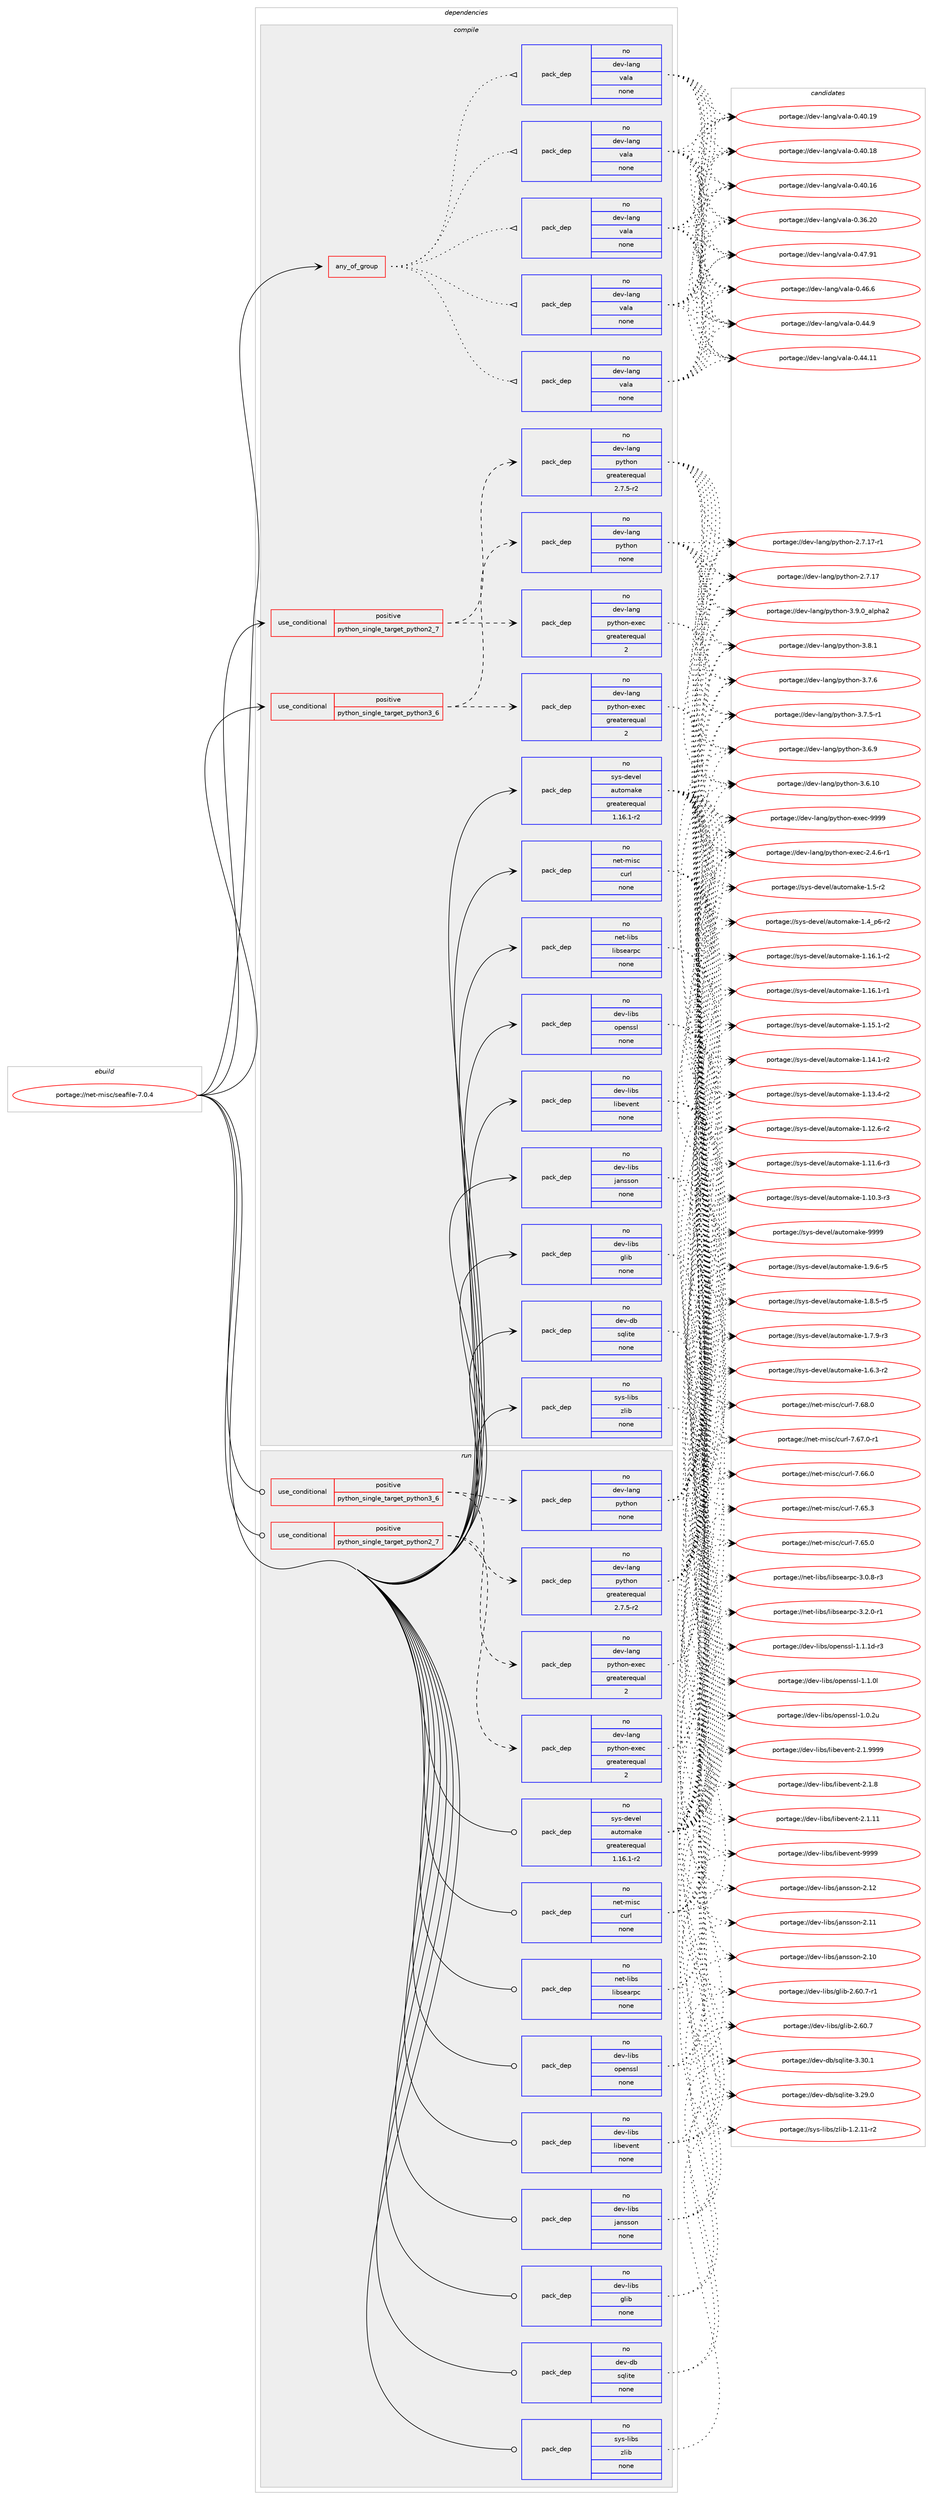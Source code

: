 digraph prolog {

# *************
# Graph options
# *************

newrank=true;
concentrate=true;
compound=true;
graph [rankdir=LR,fontname=Helvetica,fontsize=10,ranksep=1.5];#, ranksep=2.5, nodesep=0.2];
edge  [arrowhead=vee];
node  [fontname=Helvetica,fontsize=10];

# **********
# The ebuild
# **********

subgraph cluster_leftcol {
color=gray;
rank=same;
label=<<i>ebuild</i>>;
id [label="portage://net-misc/seafile-7.0.4", color=red, width=4, href="../net-misc/seafile-7.0.4.svg"];
}

# ****************
# The dependencies
# ****************

subgraph cluster_midcol {
color=gray;
label=<<i>dependencies</i>>;
subgraph cluster_compile {
fillcolor="#eeeeee";
style=filled;
label=<<i>compile</i>>;
subgraph any1895 {
dependency119265 [label=<<TABLE BORDER="0" CELLBORDER="1" CELLSPACING="0" CELLPADDING="4"><TR><TD CELLPADDING="10">any_of_group</TD></TR></TABLE>>, shape=none, color=red];subgraph pack92918 {
dependency119266 [label=<<TABLE BORDER="0" CELLBORDER="1" CELLSPACING="0" CELLPADDING="4" WIDTH="220"><TR><TD ROWSPAN="6" CELLPADDING="30">pack_dep</TD></TR><TR><TD WIDTH="110">no</TD></TR><TR><TD>dev-lang</TD></TR><TR><TD>vala</TD></TR><TR><TD>none</TD></TR><TR><TD></TD></TR></TABLE>>, shape=none, color=blue];
}
dependency119265:e -> dependency119266:w [weight=20,style="dotted",arrowhead="oinv"];
subgraph pack92919 {
dependency119267 [label=<<TABLE BORDER="0" CELLBORDER="1" CELLSPACING="0" CELLPADDING="4" WIDTH="220"><TR><TD ROWSPAN="6" CELLPADDING="30">pack_dep</TD></TR><TR><TD WIDTH="110">no</TD></TR><TR><TD>dev-lang</TD></TR><TR><TD>vala</TD></TR><TR><TD>none</TD></TR><TR><TD></TD></TR></TABLE>>, shape=none, color=blue];
}
dependency119265:e -> dependency119267:w [weight=20,style="dotted",arrowhead="oinv"];
subgraph pack92920 {
dependency119268 [label=<<TABLE BORDER="0" CELLBORDER="1" CELLSPACING="0" CELLPADDING="4" WIDTH="220"><TR><TD ROWSPAN="6" CELLPADDING="30">pack_dep</TD></TR><TR><TD WIDTH="110">no</TD></TR><TR><TD>dev-lang</TD></TR><TR><TD>vala</TD></TR><TR><TD>none</TD></TR><TR><TD></TD></TR></TABLE>>, shape=none, color=blue];
}
dependency119265:e -> dependency119268:w [weight=20,style="dotted",arrowhead="oinv"];
subgraph pack92921 {
dependency119269 [label=<<TABLE BORDER="0" CELLBORDER="1" CELLSPACING="0" CELLPADDING="4" WIDTH="220"><TR><TD ROWSPAN="6" CELLPADDING="30">pack_dep</TD></TR><TR><TD WIDTH="110">no</TD></TR><TR><TD>dev-lang</TD></TR><TR><TD>vala</TD></TR><TR><TD>none</TD></TR><TR><TD></TD></TR></TABLE>>, shape=none, color=blue];
}
dependency119265:e -> dependency119269:w [weight=20,style="dotted",arrowhead="oinv"];
subgraph pack92922 {
dependency119270 [label=<<TABLE BORDER="0" CELLBORDER="1" CELLSPACING="0" CELLPADDING="4" WIDTH="220"><TR><TD ROWSPAN="6" CELLPADDING="30">pack_dep</TD></TR><TR><TD WIDTH="110">no</TD></TR><TR><TD>dev-lang</TD></TR><TR><TD>vala</TD></TR><TR><TD>none</TD></TR><TR><TD></TD></TR></TABLE>>, shape=none, color=blue];
}
dependency119265:e -> dependency119270:w [weight=20,style="dotted",arrowhead="oinv"];
}
id:e -> dependency119265:w [weight=20,style="solid",arrowhead="vee"];
subgraph cond24349 {
dependency119271 [label=<<TABLE BORDER="0" CELLBORDER="1" CELLSPACING="0" CELLPADDING="4"><TR><TD ROWSPAN="3" CELLPADDING="10">use_conditional</TD></TR><TR><TD>positive</TD></TR><TR><TD>python_single_target_python2_7</TD></TR></TABLE>>, shape=none, color=red];
subgraph pack92923 {
dependency119272 [label=<<TABLE BORDER="0" CELLBORDER="1" CELLSPACING="0" CELLPADDING="4" WIDTH="220"><TR><TD ROWSPAN="6" CELLPADDING="30">pack_dep</TD></TR><TR><TD WIDTH="110">no</TD></TR><TR><TD>dev-lang</TD></TR><TR><TD>python</TD></TR><TR><TD>greaterequal</TD></TR><TR><TD>2.7.5-r2</TD></TR></TABLE>>, shape=none, color=blue];
}
dependency119271:e -> dependency119272:w [weight=20,style="dashed",arrowhead="vee"];
subgraph pack92924 {
dependency119273 [label=<<TABLE BORDER="0" CELLBORDER="1" CELLSPACING="0" CELLPADDING="4" WIDTH="220"><TR><TD ROWSPAN="6" CELLPADDING="30">pack_dep</TD></TR><TR><TD WIDTH="110">no</TD></TR><TR><TD>dev-lang</TD></TR><TR><TD>python-exec</TD></TR><TR><TD>greaterequal</TD></TR><TR><TD>2</TD></TR></TABLE>>, shape=none, color=blue];
}
dependency119271:e -> dependency119273:w [weight=20,style="dashed",arrowhead="vee"];
}
id:e -> dependency119271:w [weight=20,style="solid",arrowhead="vee"];
subgraph cond24350 {
dependency119274 [label=<<TABLE BORDER="0" CELLBORDER="1" CELLSPACING="0" CELLPADDING="4"><TR><TD ROWSPAN="3" CELLPADDING="10">use_conditional</TD></TR><TR><TD>positive</TD></TR><TR><TD>python_single_target_python3_6</TD></TR></TABLE>>, shape=none, color=red];
subgraph pack92925 {
dependency119275 [label=<<TABLE BORDER="0" CELLBORDER="1" CELLSPACING="0" CELLPADDING="4" WIDTH="220"><TR><TD ROWSPAN="6" CELLPADDING="30">pack_dep</TD></TR><TR><TD WIDTH="110">no</TD></TR><TR><TD>dev-lang</TD></TR><TR><TD>python</TD></TR><TR><TD>none</TD></TR><TR><TD></TD></TR></TABLE>>, shape=none, color=blue];
}
dependency119274:e -> dependency119275:w [weight=20,style="dashed",arrowhead="vee"];
subgraph pack92926 {
dependency119276 [label=<<TABLE BORDER="0" CELLBORDER="1" CELLSPACING="0" CELLPADDING="4" WIDTH="220"><TR><TD ROWSPAN="6" CELLPADDING="30">pack_dep</TD></TR><TR><TD WIDTH="110">no</TD></TR><TR><TD>dev-lang</TD></TR><TR><TD>python-exec</TD></TR><TR><TD>greaterequal</TD></TR><TR><TD>2</TD></TR></TABLE>>, shape=none, color=blue];
}
dependency119274:e -> dependency119276:w [weight=20,style="dashed",arrowhead="vee"];
}
id:e -> dependency119274:w [weight=20,style="solid",arrowhead="vee"];
subgraph pack92927 {
dependency119277 [label=<<TABLE BORDER="0" CELLBORDER="1" CELLSPACING="0" CELLPADDING="4" WIDTH="220"><TR><TD ROWSPAN="6" CELLPADDING="30">pack_dep</TD></TR><TR><TD WIDTH="110">no</TD></TR><TR><TD>dev-db</TD></TR><TR><TD>sqlite</TD></TR><TR><TD>none</TD></TR><TR><TD></TD></TR></TABLE>>, shape=none, color=blue];
}
id:e -> dependency119277:w [weight=20,style="solid",arrowhead="vee"];
subgraph pack92928 {
dependency119278 [label=<<TABLE BORDER="0" CELLBORDER="1" CELLSPACING="0" CELLPADDING="4" WIDTH="220"><TR><TD ROWSPAN="6" CELLPADDING="30">pack_dep</TD></TR><TR><TD WIDTH="110">no</TD></TR><TR><TD>dev-libs</TD></TR><TR><TD>glib</TD></TR><TR><TD>none</TD></TR><TR><TD></TD></TR></TABLE>>, shape=none, color=blue];
}
id:e -> dependency119278:w [weight=20,style="solid",arrowhead="vee"];
subgraph pack92929 {
dependency119279 [label=<<TABLE BORDER="0" CELLBORDER="1" CELLSPACING="0" CELLPADDING="4" WIDTH="220"><TR><TD ROWSPAN="6" CELLPADDING="30">pack_dep</TD></TR><TR><TD WIDTH="110">no</TD></TR><TR><TD>dev-libs</TD></TR><TR><TD>jansson</TD></TR><TR><TD>none</TD></TR><TR><TD></TD></TR></TABLE>>, shape=none, color=blue];
}
id:e -> dependency119279:w [weight=20,style="solid",arrowhead="vee"];
subgraph pack92930 {
dependency119280 [label=<<TABLE BORDER="0" CELLBORDER="1" CELLSPACING="0" CELLPADDING="4" WIDTH="220"><TR><TD ROWSPAN="6" CELLPADDING="30">pack_dep</TD></TR><TR><TD WIDTH="110">no</TD></TR><TR><TD>dev-libs</TD></TR><TR><TD>libevent</TD></TR><TR><TD>none</TD></TR><TR><TD></TD></TR></TABLE>>, shape=none, color=blue];
}
id:e -> dependency119280:w [weight=20,style="solid",arrowhead="vee"];
subgraph pack92931 {
dependency119281 [label=<<TABLE BORDER="0" CELLBORDER="1" CELLSPACING="0" CELLPADDING="4" WIDTH="220"><TR><TD ROWSPAN="6" CELLPADDING="30">pack_dep</TD></TR><TR><TD WIDTH="110">no</TD></TR><TR><TD>dev-libs</TD></TR><TR><TD>openssl</TD></TR><TR><TD>none</TD></TR><TR><TD></TD></TR></TABLE>>, shape=none, color=blue];
}
id:e -> dependency119281:w [weight=20,style="solid",arrowhead="vee"];
subgraph pack92932 {
dependency119282 [label=<<TABLE BORDER="0" CELLBORDER="1" CELLSPACING="0" CELLPADDING="4" WIDTH="220"><TR><TD ROWSPAN="6" CELLPADDING="30">pack_dep</TD></TR><TR><TD WIDTH="110">no</TD></TR><TR><TD>net-libs</TD></TR><TR><TD>libsearpc</TD></TR><TR><TD>none</TD></TR><TR><TD></TD></TR></TABLE>>, shape=none, color=blue];
}
id:e -> dependency119282:w [weight=20,style="solid",arrowhead="vee"];
subgraph pack92933 {
dependency119283 [label=<<TABLE BORDER="0" CELLBORDER="1" CELLSPACING="0" CELLPADDING="4" WIDTH="220"><TR><TD ROWSPAN="6" CELLPADDING="30">pack_dep</TD></TR><TR><TD WIDTH="110">no</TD></TR><TR><TD>net-misc</TD></TR><TR><TD>curl</TD></TR><TR><TD>none</TD></TR><TR><TD></TD></TR></TABLE>>, shape=none, color=blue];
}
id:e -> dependency119283:w [weight=20,style="solid",arrowhead="vee"];
subgraph pack92934 {
dependency119284 [label=<<TABLE BORDER="0" CELLBORDER="1" CELLSPACING="0" CELLPADDING="4" WIDTH="220"><TR><TD ROWSPAN="6" CELLPADDING="30">pack_dep</TD></TR><TR><TD WIDTH="110">no</TD></TR><TR><TD>sys-devel</TD></TR><TR><TD>automake</TD></TR><TR><TD>greaterequal</TD></TR><TR><TD>1.16.1-r2</TD></TR></TABLE>>, shape=none, color=blue];
}
id:e -> dependency119284:w [weight=20,style="solid",arrowhead="vee"];
subgraph pack92935 {
dependency119285 [label=<<TABLE BORDER="0" CELLBORDER="1" CELLSPACING="0" CELLPADDING="4" WIDTH="220"><TR><TD ROWSPAN="6" CELLPADDING="30">pack_dep</TD></TR><TR><TD WIDTH="110">no</TD></TR><TR><TD>sys-libs</TD></TR><TR><TD>zlib</TD></TR><TR><TD>none</TD></TR><TR><TD></TD></TR></TABLE>>, shape=none, color=blue];
}
id:e -> dependency119285:w [weight=20,style="solid",arrowhead="vee"];
}
subgraph cluster_compileandrun {
fillcolor="#eeeeee";
style=filled;
label=<<i>compile and run</i>>;
}
subgraph cluster_run {
fillcolor="#eeeeee";
style=filled;
label=<<i>run</i>>;
subgraph cond24351 {
dependency119286 [label=<<TABLE BORDER="0" CELLBORDER="1" CELLSPACING="0" CELLPADDING="4"><TR><TD ROWSPAN="3" CELLPADDING="10">use_conditional</TD></TR><TR><TD>positive</TD></TR><TR><TD>python_single_target_python2_7</TD></TR></TABLE>>, shape=none, color=red];
subgraph pack92936 {
dependency119287 [label=<<TABLE BORDER="0" CELLBORDER="1" CELLSPACING="0" CELLPADDING="4" WIDTH="220"><TR><TD ROWSPAN="6" CELLPADDING="30">pack_dep</TD></TR><TR><TD WIDTH="110">no</TD></TR><TR><TD>dev-lang</TD></TR><TR><TD>python</TD></TR><TR><TD>greaterequal</TD></TR><TR><TD>2.7.5-r2</TD></TR></TABLE>>, shape=none, color=blue];
}
dependency119286:e -> dependency119287:w [weight=20,style="dashed",arrowhead="vee"];
subgraph pack92937 {
dependency119288 [label=<<TABLE BORDER="0" CELLBORDER="1" CELLSPACING="0" CELLPADDING="4" WIDTH="220"><TR><TD ROWSPAN="6" CELLPADDING="30">pack_dep</TD></TR><TR><TD WIDTH="110">no</TD></TR><TR><TD>dev-lang</TD></TR><TR><TD>python-exec</TD></TR><TR><TD>greaterequal</TD></TR><TR><TD>2</TD></TR></TABLE>>, shape=none, color=blue];
}
dependency119286:e -> dependency119288:w [weight=20,style="dashed",arrowhead="vee"];
}
id:e -> dependency119286:w [weight=20,style="solid",arrowhead="odot"];
subgraph cond24352 {
dependency119289 [label=<<TABLE BORDER="0" CELLBORDER="1" CELLSPACING="0" CELLPADDING="4"><TR><TD ROWSPAN="3" CELLPADDING="10">use_conditional</TD></TR><TR><TD>positive</TD></TR><TR><TD>python_single_target_python3_6</TD></TR></TABLE>>, shape=none, color=red];
subgraph pack92938 {
dependency119290 [label=<<TABLE BORDER="0" CELLBORDER="1" CELLSPACING="0" CELLPADDING="4" WIDTH="220"><TR><TD ROWSPAN="6" CELLPADDING="30">pack_dep</TD></TR><TR><TD WIDTH="110">no</TD></TR><TR><TD>dev-lang</TD></TR><TR><TD>python</TD></TR><TR><TD>none</TD></TR><TR><TD></TD></TR></TABLE>>, shape=none, color=blue];
}
dependency119289:e -> dependency119290:w [weight=20,style="dashed",arrowhead="vee"];
subgraph pack92939 {
dependency119291 [label=<<TABLE BORDER="0" CELLBORDER="1" CELLSPACING="0" CELLPADDING="4" WIDTH="220"><TR><TD ROWSPAN="6" CELLPADDING="30">pack_dep</TD></TR><TR><TD WIDTH="110">no</TD></TR><TR><TD>dev-lang</TD></TR><TR><TD>python-exec</TD></TR><TR><TD>greaterequal</TD></TR><TR><TD>2</TD></TR></TABLE>>, shape=none, color=blue];
}
dependency119289:e -> dependency119291:w [weight=20,style="dashed",arrowhead="vee"];
}
id:e -> dependency119289:w [weight=20,style="solid",arrowhead="odot"];
subgraph pack92940 {
dependency119292 [label=<<TABLE BORDER="0" CELLBORDER="1" CELLSPACING="0" CELLPADDING="4" WIDTH="220"><TR><TD ROWSPAN="6" CELLPADDING="30">pack_dep</TD></TR><TR><TD WIDTH="110">no</TD></TR><TR><TD>dev-db</TD></TR><TR><TD>sqlite</TD></TR><TR><TD>none</TD></TR><TR><TD></TD></TR></TABLE>>, shape=none, color=blue];
}
id:e -> dependency119292:w [weight=20,style="solid",arrowhead="odot"];
subgraph pack92941 {
dependency119293 [label=<<TABLE BORDER="0" CELLBORDER="1" CELLSPACING="0" CELLPADDING="4" WIDTH="220"><TR><TD ROWSPAN="6" CELLPADDING="30">pack_dep</TD></TR><TR><TD WIDTH="110">no</TD></TR><TR><TD>dev-libs</TD></TR><TR><TD>glib</TD></TR><TR><TD>none</TD></TR><TR><TD></TD></TR></TABLE>>, shape=none, color=blue];
}
id:e -> dependency119293:w [weight=20,style="solid",arrowhead="odot"];
subgraph pack92942 {
dependency119294 [label=<<TABLE BORDER="0" CELLBORDER="1" CELLSPACING="0" CELLPADDING="4" WIDTH="220"><TR><TD ROWSPAN="6" CELLPADDING="30">pack_dep</TD></TR><TR><TD WIDTH="110">no</TD></TR><TR><TD>dev-libs</TD></TR><TR><TD>jansson</TD></TR><TR><TD>none</TD></TR><TR><TD></TD></TR></TABLE>>, shape=none, color=blue];
}
id:e -> dependency119294:w [weight=20,style="solid",arrowhead="odot"];
subgraph pack92943 {
dependency119295 [label=<<TABLE BORDER="0" CELLBORDER="1" CELLSPACING="0" CELLPADDING="4" WIDTH="220"><TR><TD ROWSPAN="6" CELLPADDING="30">pack_dep</TD></TR><TR><TD WIDTH="110">no</TD></TR><TR><TD>dev-libs</TD></TR><TR><TD>libevent</TD></TR><TR><TD>none</TD></TR><TR><TD></TD></TR></TABLE>>, shape=none, color=blue];
}
id:e -> dependency119295:w [weight=20,style="solid",arrowhead="odot"];
subgraph pack92944 {
dependency119296 [label=<<TABLE BORDER="0" CELLBORDER="1" CELLSPACING="0" CELLPADDING="4" WIDTH="220"><TR><TD ROWSPAN="6" CELLPADDING="30">pack_dep</TD></TR><TR><TD WIDTH="110">no</TD></TR><TR><TD>dev-libs</TD></TR><TR><TD>openssl</TD></TR><TR><TD>none</TD></TR><TR><TD></TD></TR></TABLE>>, shape=none, color=blue];
}
id:e -> dependency119296:w [weight=20,style="solid",arrowhead="odot"];
subgraph pack92945 {
dependency119297 [label=<<TABLE BORDER="0" CELLBORDER="1" CELLSPACING="0" CELLPADDING="4" WIDTH="220"><TR><TD ROWSPAN="6" CELLPADDING="30">pack_dep</TD></TR><TR><TD WIDTH="110">no</TD></TR><TR><TD>net-libs</TD></TR><TR><TD>libsearpc</TD></TR><TR><TD>none</TD></TR><TR><TD></TD></TR></TABLE>>, shape=none, color=blue];
}
id:e -> dependency119297:w [weight=20,style="solid",arrowhead="odot"];
subgraph pack92946 {
dependency119298 [label=<<TABLE BORDER="0" CELLBORDER="1" CELLSPACING="0" CELLPADDING="4" WIDTH="220"><TR><TD ROWSPAN="6" CELLPADDING="30">pack_dep</TD></TR><TR><TD WIDTH="110">no</TD></TR><TR><TD>net-misc</TD></TR><TR><TD>curl</TD></TR><TR><TD>none</TD></TR><TR><TD></TD></TR></TABLE>>, shape=none, color=blue];
}
id:e -> dependency119298:w [weight=20,style="solid",arrowhead="odot"];
subgraph pack92947 {
dependency119299 [label=<<TABLE BORDER="0" CELLBORDER="1" CELLSPACING="0" CELLPADDING="4" WIDTH="220"><TR><TD ROWSPAN="6" CELLPADDING="30">pack_dep</TD></TR><TR><TD WIDTH="110">no</TD></TR><TR><TD>sys-devel</TD></TR><TR><TD>automake</TD></TR><TR><TD>greaterequal</TD></TR><TR><TD>1.16.1-r2</TD></TR></TABLE>>, shape=none, color=blue];
}
id:e -> dependency119299:w [weight=20,style="solid",arrowhead="odot"];
subgraph pack92948 {
dependency119300 [label=<<TABLE BORDER="0" CELLBORDER="1" CELLSPACING="0" CELLPADDING="4" WIDTH="220"><TR><TD ROWSPAN="6" CELLPADDING="30">pack_dep</TD></TR><TR><TD WIDTH="110">no</TD></TR><TR><TD>sys-libs</TD></TR><TR><TD>zlib</TD></TR><TR><TD>none</TD></TR><TR><TD></TD></TR></TABLE>>, shape=none, color=blue];
}
id:e -> dependency119300:w [weight=20,style="solid",arrowhead="odot"];
}
}

# **************
# The candidates
# **************

subgraph cluster_choices {
rank=same;
color=gray;
label=<<i>candidates</i>>;

subgraph choice92918 {
color=black;
nodesep=1;
choice10010111845108971101034711897108974548465255465749 [label="portage://dev-lang/vala-0.47.91", color=red, width=4,href="../dev-lang/vala-0.47.91.svg"];
choice100101118451089711010347118971089745484652544654 [label="portage://dev-lang/vala-0.46.6", color=red, width=4,href="../dev-lang/vala-0.46.6.svg"];
choice100101118451089711010347118971089745484652524657 [label="portage://dev-lang/vala-0.44.9", color=red, width=4,href="../dev-lang/vala-0.44.9.svg"];
choice10010111845108971101034711897108974548465252464949 [label="portage://dev-lang/vala-0.44.11", color=red, width=4,href="../dev-lang/vala-0.44.11.svg"];
choice10010111845108971101034711897108974548465248464957 [label="portage://dev-lang/vala-0.40.19", color=red, width=4,href="../dev-lang/vala-0.40.19.svg"];
choice10010111845108971101034711897108974548465248464956 [label="portage://dev-lang/vala-0.40.18", color=red, width=4,href="../dev-lang/vala-0.40.18.svg"];
choice10010111845108971101034711897108974548465248464954 [label="portage://dev-lang/vala-0.40.16", color=red, width=4,href="../dev-lang/vala-0.40.16.svg"];
choice10010111845108971101034711897108974548465154465048 [label="portage://dev-lang/vala-0.36.20", color=red, width=4,href="../dev-lang/vala-0.36.20.svg"];
dependency119266:e -> choice10010111845108971101034711897108974548465255465749:w [style=dotted,weight="100"];
dependency119266:e -> choice100101118451089711010347118971089745484652544654:w [style=dotted,weight="100"];
dependency119266:e -> choice100101118451089711010347118971089745484652524657:w [style=dotted,weight="100"];
dependency119266:e -> choice10010111845108971101034711897108974548465252464949:w [style=dotted,weight="100"];
dependency119266:e -> choice10010111845108971101034711897108974548465248464957:w [style=dotted,weight="100"];
dependency119266:e -> choice10010111845108971101034711897108974548465248464956:w [style=dotted,weight="100"];
dependency119266:e -> choice10010111845108971101034711897108974548465248464954:w [style=dotted,weight="100"];
dependency119266:e -> choice10010111845108971101034711897108974548465154465048:w [style=dotted,weight="100"];
}
subgraph choice92919 {
color=black;
nodesep=1;
choice10010111845108971101034711897108974548465255465749 [label="portage://dev-lang/vala-0.47.91", color=red, width=4,href="../dev-lang/vala-0.47.91.svg"];
choice100101118451089711010347118971089745484652544654 [label="portage://dev-lang/vala-0.46.6", color=red, width=4,href="../dev-lang/vala-0.46.6.svg"];
choice100101118451089711010347118971089745484652524657 [label="portage://dev-lang/vala-0.44.9", color=red, width=4,href="../dev-lang/vala-0.44.9.svg"];
choice10010111845108971101034711897108974548465252464949 [label="portage://dev-lang/vala-0.44.11", color=red, width=4,href="../dev-lang/vala-0.44.11.svg"];
choice10010111845108971101034711897108974548465248464957 [label="portage://dev-lang/vala-0.40.19", color=red, width=4,href="../dev-lang/vala-0.40.19.svg"];
choice10010111845108971101034711897108974548465248464956 [label="portage://dev-lang/vala-0.40.18", color=red, width=4,href="../dev-lang/vala-0.40.18.svg"];
choice10010111845108971101034711897108974548465248464954 [label="portage://dev-lang/vala-0.40.16", color=red, width=4,href="../dev-lang/vala-0.40.16.svg"];
choice10010111845108971101034711897108974548465154465048 [label="portage://dev-lang/vala-0.36.20", color=red, width=4,href="../dev-lang/vala-0.36.20.svg"];
dependency119267:e -> choice10010111845108971101034711897108974548465255465749:w [style=dotted,weight="100"];
dependency119267:e -> choice100101118451089711010347118971089745484652544654:w [style=dotted,weight="100"];
dependency119267:e -> choice100101118451089711010347118971089745484652524657:w [style=dotted,weight="100"];
dependency119267:e -> choice10010111845108971101034711897108974548465252464949:w [style=dotted,weight="100"];
dependency119267:e -> choice10010111845108971101034711897108974548465248464957:w [style=dotted,weight="100"];
dependency119267:e -> choice10010111845108971101034711897108974548465248464956:w [style=dotted,weight="100"];
dependency119267:e -> choice10010111845108971101034711897108974548465248464954:w [style=dotted,weight="100"];
dependency119267:e -> choice10010111845108971101034711897108974548465154465048:w [style=dotted,weight="100"];
}
subgraph choice92920 {
color=black;
nodesep=1;
choice10010111845108971101034711897108974548465255465749 [label="portage://dev-lang/vala-0.47.91", color=red, width=4,href="../dev-lang/vala-0.47.91.svg"];
choice100101118451089711010347118971089745484652544654 [label="portage://dev-lang/vala-0.46.6", color=red, width=4,href="../dev-lang/vala-0.46.6.svg"];
choice100101118451089711010347118971089745484652524657 [label="portage://dev-lang/vala-0.44.9", color=red, width=4,href="../dev-lang/vala-0.44.9.svg"];
choice10010111845108971101034711897108974548465252464949 [label="portage://dev-lang/vala-0.44.11", color=red, width=4,href="../dev-lang/vala-0.44.11.svg"];
choice10010111845108971101034711897108974548465248464957 [label="portage://dev-lang/vala-0.40.19", color=red, width=4,href="../dev-lang/vala-0.40.19.svg"];
choice10010111845108971101034711897108974548465248464956 [label="portage://dev-lang/vala-0.40.18", color=red, width=4,href="../dev-lang/vala-0.40.18.svg"];
choice10010111845108971101034711897108974548465248464954 [label="portage://dev-lang/vala-0.40.16", color=red, width=4,href="../dev-lang/vala-0.40.16.svg"];
choice10010111845108971101034711897108974548465154465048 [label="portage://dev-lang/vala-0.36.20", color=red, width=4,href="../dev-lang/vala-0.36.20.svg"];
dependency119268:e -> choice10010111845108971101034711897108974548465255465749:w [style=dotted,weight="100"];
dependency119268:e -> choice100101118451089711010347118971089745484652544654:w [style=dotted,weight="100"];
dependency119268:e -> choice100101118451089711010347118971089745484652524657:w [style=dotted,weight="100"];
dependency119268:e -> choice10010111845108971101034711897108974548465252464949:w [style=dotted,weight="100"];
dependency119268:e -> choice10010111845108971101034711897108974548465248464957:w [style=dotted,weight="100"];
dependency119268:e -> choice10010111845108971101034711897108974548465248464956:w [style=dotted,weight="100"];
dependency119268:e -> choice10010111845108971101034711897108974548465248464954:w [style=dotted,weight="100"];
dependency119268:e -> choice10010111845108971101034711897108974548465154465048:w [style=dotted,weight="100"];
}
subgraph choice92921 {
color=black;
nodesep=1;
choice10010111845108971101034711897108974548465255465749 [label="portage://dev-lang/vala-0.47.91", color=red, width=4,href="../dev-lang/vala-0.47.91.svg"];
choice100101118451089711010347118971089745484652544654 [label="portage://dev-lang/vala-0.46.6", color=red, width=4,href="../dev-lang/vala-0.46.6.svg"];
choice100101118451089711010347118971089745484652524657 [label="portage://dev-lang/vala-0.44.9", color=red, width=4,href="../dev-lang/vala-0.44.9.svg"];
choice10010111845108971101034711897108974548465252464949 [label="portage://dev-lang/vala-0.44.11", color=red, width=4,href="../dev-lang/vala-0.44.11.svg"];
choice10010111845108971101034711897108974548465248464957 [label="portage://dev-lang/vala-0.40.19", color=red, width=4,href="../dev-lang/vala-0.40.19.svg"];
choice10010111845108971101034711897108974548465248464956 [label="portage://dev-lang/vala-0.40.18", color=red, width=4,href="../dev-lang/vala-0.40.18.svg"];
choice10010111845108971101034711897108974548465248464954 [label="portage://dev-lang/vala-0.40.16", color=red, width=4,href="../dev-lang/vala-0.40.16.svg"];
choice10010111845108971101034711897108974548465154465048 [label="portage://dev-lang/vala-0.36.20", color=red, width=4,href="../dev-lang/vala-0.36.20.svg"];
dependency119269:e -> choice10010111845108971101034711897108974548465255465749:w [style=dotted,weight="100"];
dependency119269:e -> choice100101118451089711010347118971089745484652544654:w [style=dotted,weight="100"];
dependency119269:e -> choice100101118451089711010347118971089745484652524657:w [style=dotted,weight="100"];
dependency119269:e -> choice10010111845108971101034711897108974548465252464949:w [style=dotted,weight="100"];
dependency119269:e -> choice10010111845108971101034711897108974548465248464957:w [style=dotted,weight="100"];
dependency119269:e -> choice10010111845108971101034711897108974548465248464956:w [style=dotted,weight="100"];
dependency119269:e -> choice10010111845108971101034711897108974548465248464954:w [style=dotted,weight="100"];
dependency119269:e -> choice10010111845108971101034711897108974548465154465048:w [style=dotted,weight="100"];
}
subgraph choice92922 {
color=black;
nodesep=1;
choice10010111845108971101034711897108974548465255465749 [label="portage://dev-lang/vala-0.47.91", color=red, width=4,href="../dev-lang/vala-0.47.91.svg"];
choice100101118451089711010347118971089745484652544654 [label="portage://dev-lang/vala-0.46.6", color=red, width=4,href="../dev-lang/vala-0.46.6.svg"];
choice100101118451089711010347118971089745484652524657 [label="portage://dev-lang/vala-0.44.9", color=red, width=4,href="../dev-lang/vala-0.44.9.svg"];
choice10010111845108971101034711897108974548465252464949 [label="portage://dev-lang/vala-0.44.11", color=red, width=4,href="../dev-lang/vala-0.44.11.svg"];
choice10010111845108971101034711897108974548465248464957 [label="portage://dev-lang/vala-0.40.19", color=red, width=4,href="../dev-lang/vala-0.40.19.svg"];
choice10010111845108971101034711897108974548465248464956 [label="portage://dev-lang/vala-0.40.18", color=red, width=4,href="../dev-lang/vala-0.40.18.svg"];
choice10010111845108971101034711897108974548465248464954 [label="portage://dev-lang/vala-0.40.16", color=red, width=4,href="../dev-lang/vala-0.40.16.svg"];
choice10010111845108971101034711897108974548465154465048 [label="portage://dev-lang/vala-0.36.20", color=red, width=4,href="../dev-lang/vala-0.36.20.svg"];
dependency119270:e -> choice10010111845108971101034711897108974548465255465749:w [style=dotted,weight="100"];
dependency119270:e -> choice100101118451089711010347118971089745484652544654:w [style=dotted,weight="100"];
dependency119270:e -> choice100101118451089711010347118971089745484652524657:w [style=dotted,weight="100"];
dependency119270:e -> choice10010111845108971101034711897108974548465252464949:w [style=dotted,weight="100"];
dependency119270:e -> choice10010111845108971101034711897108974548465248464957:w [style=dotted,weight="100"];
dependency119270:e -> choice10010111845108971101034711897108974548465248464956:w [style=dotted,weight="100"];
dependency119270:e -> choice10010111845108971101034711897108974548465248464954:w [style=dotted,weight="100"];
dependency119270:e -> choice10010111845108971101034711897108974548465154465048:w [style=dotted,weight="100"];
}
subgraph choice92923 {
color=black;
nodesep=1;
choice10010111845108971101034711212111610411111045514657464895971081121049750 [label="portage://dev-lang/python-3.9.0_alpha2", color=red, width=4,href="../dev-lang/python-3.9.0_alpha2.svg"];
choice100101118451089711010347112121116104111110455146564649 [label="portage://dev-lang/python-3.8.1", color=red, width=4,href="../dev-lang/python-3.8.1.svg"];
choice100101118451089711010347112121116104111110455146554654 [label="portage://dev-lang/python-3.7.6", color=red, width=4,href="../dev-lang/python-3.7.6.svg"];
choice1001011184510897110103471121211161041111104551465546534511449 [label="portage://dev-lang/python-3.7.5-r1", color=red, width=4,href="../dev-lang/python-3.7.5-r1.svg"];
choice100101118451089711010347112121116104111110455146544657 [label="portage://dev-lang/python-3.6.9", color=red, width=4,href="../dev-lang/python-3.6.9.svg"];
choice10010111845108971101034711212111610411111045514654464948 [label="portage://dev-lang/python-3.6.10", color=red, width=4,href="../dev-lang/python-3.6.10.svg"];
choice100101118451089711010347112121116104111110455046554649554511449 [label="portage://dev-lang/python-2.7.17-r1", color=red, width=4,href="../dev-lang/python-2.7.17-r1.svg"];
choice10010111845108971101034711212111610411111045504655464955 [label="portage://dev-lang/python-2.7.17", color=red, width=4,href="../dev-lang/python-2.7.17.svg"];
dependency119272:e -> choice10010111845108971101034711212111610411111045514657464895971081121049750:w [style=dotted,weight="100"];
dependency119272:e -> choice100101118451089711010347112121116104111110455146564649:w [style=dotted,weight="100"];
dependency119272:e -> choice100101118451089711010347112121116104111110455146554654:w [style=dotted,weight="100"];
dependency119272:e -> choice1001011184510897110103471121211161041111104551465546534511449:w [style=dotted,weight="100"];
dependency119272:e -> choice100101118451089711010347112121116104111110455146544657:w [style=dotted,weight="100"];
dependency119272:e -> choice10010111845108971101034711212111610411111045514654464948:w [style=dotted,weight="100"];
dependency119272:e -> choice100101118451089711010347112121116104111110455046554649554511449:w [style=dotted,weight="100"];
dependency119272:e -> choice10010111845108971101034711212111610411111045504655464955:w [style=dotted,weight="100"];
}
subgraph choice92924 {
color=black;
nodesep=1;
choice10010111845108971101034711212111610411111045101120101994557575757 [label="portage://dev-lang/python-exec-9999", color=red, width=4,href="../dev-lang/python-exec-9999.svg"];
choice10010111845108971101034711212111610411111045101120101994550465246544511449 [label="portage://dev-lang/python-exec-2.4.6-r1", color=red, width=4,href="../dev-lang/python-exec-2.4.6-r1.svg"];
dependency119273:e -> choice10010111845108971101034711212111610411111045101120101994557575757:w [style=dotted,weight="100"];
dependency119273:e -> choice10010111845108971101034711212111610411111045101120101994550465246544511449:w [style=dotted,weight="100"];
}
subgraph choice92925 {
color=black;
nodesep=1;
choice10010111845108971101034711212111610411111045514657464895971081121049750 [label="portage://dev-lang/python-3.9.0_alpha2", color=red, width=4,href="../dev-lang/python-3.9.0_alpha2.svg"];
choice100101118451089711010347112121116104111110455146564649 [label="portage://dev-lang/python-3.8.1", color=red, width=4,href="../dev-lang/python-3.8.1.svg"];
choice100101118451089711010347112121116104111110455146554654 [label="portage://dev-lang/python-3.7.6", color=red, width=4,href="../dev-lang/python-3.7.6.svg"];
choice1001011184510897110103471121211161041111104551465546534511449 [label="portage://dev-lang/python-3.7.5-r1", color=red, width=4,href="../dev-lang/python-3.7.5-r1.svg"];
choice100101118451089711010347112121116104111110455146544657 [label="portage://dev-lang/python-3.6.9", color=red, width=4,href="../dev-lang/python-3.6.9.svg"];
choice10010111845108971101034711212111610411111045514654464948 [label="portage://dev-lang/python-3.6.10", color=red, width=4,href="../dev-lang/python-3.6.10.svg"];
choice100101118451089711010347112121116104111110455046554649554511449 [label="portage://dev-lang/python-2.7.17-r1", color=red, width=4,href="../dev-lang/python-2.7.17-r1.svg"];
choice10010111845108971101034711212111610411111045504655464955 [label="portage://dev-lang/python-2.7.17", color=red, width=4,href="../dev-lang/python-2.7.17.svg"];
dependency119275:e -> choice10010111845108971101034711212111610411111045514657464895971081121049750:w [style=dotted,weight="100"];
dependency119275:e -> choice100101118451089711010347112121116104111110455146564649:w [style=dotted,weight="100"];
dependency119275:e -> choice100101118451089711010347112121116104111110455146554654:w [style=dotted,weight="100"];
dependency119275:e -> choice1001011184510897110103471121211161041111104551465546534511449:w [style=dotted,weight="100"];
dependency119275:e -> choice100101118451089711010347112121116104111110455146544657:w [style=dotted,weight="100"];
dependency119275:e -> choice10010111845108971101034711212111610411111045514654464948:w [style=dotted,weight="100"];
dependency119275:e -> choice100101118451089711010347112121116104111110455046554649554511449:w [style=dotted,weight="100"];
dependency119275:e -> choice10010111845108971101034711212111610411111045504655464955:w [style=dotted,weight="100"];
}
subgraph choice92926 {
color=black;
nodesep=1;
choice10010111845108971101034711212111610411111045101120101994557575757 [label="portage://dev-lang/python-exec-9999", color=red, width=4,href="../dev-lang/python-exec-9999.svg"];
choice10010111845108971101034711212111610411111045101120101994550465246544511449 [label="portage://dev-lang/python-exec-2.4.6-r1", color=red, width=4,href="../dev-lang/python-exec-2.4.6-r1.svg"];
dependency119276:e -> choice10010111845108971101034711212111610411111045101120101994557575757:w [style=dotted,weight="100"];
dependency119276:e -> choice10010111845108971101034711212111610411111045101120101994550465246544511449:w [style=dotted,weight="100"];
}
subgraph choice92927 {
color=black;
nodesep=1;
choice10010111845100984711511310810511610145514651484649 [label="portage://dev-db/sqlite-3.30.1", color=red, width=4,href="../dev-db/sqlite-3.30.1.svg"];
choice10010111845100984711511310810511610145514650574648 [label="portage://dev-db/sqlite-3.29.0", color=red, width=4,href="../dev-db/sqlite-3.29.0.svg"];
dependency119277:e -> choice10010111845100984711511310810511610145514651484649:w [style=dotted,weight="100"];
dependency119277:e -> choice10010111845100984711511310810511610145514650574648:w [style=dotted,weight="100"];
}
subgraph choice92928 {
color=black;
nodesep=1;
choice10010111845108105981154710310810598455046544846554511449 [label="portage://dev-libs/glib-2.60.7-r1", color=red, width=4,href="../dev-libs/glib-2.60.7-r1.svg"];
choice1001011184510810598115471031081059845504654484655 [label="portage://dev-libs/glib-2.60.7", color=red, width=4,href="../dev-libs/glib-2.60.7.svg"];
dependency119278:e -> choice10010111845108105981154710310810598455046544846554511449:w [style=dotted,weight="100"];
dependency119278:e -> choice1001011184510810598115471031081059845504654484655:w [style=dotted,weight="100"];
}
subgraph choice92929 {
color=black;
nodesep=1;
choice100101118451081059811547106971101151151111104550464950 [label="portage://dev-libs/jansson-2.12", color=red, width=4,href="../dev-libs/jansson-2.12.svg"];
choice100101118451081059811547106971101151151111104550464949 [label="portage://dev-libs/jansson-2.11", color=red, width=4,href="../dev-libs/jansson-2.11.svg"];
choice100101118451081059811547106971101151151111104550464948 [label="portage://dev-libs/jansson-2.10", color=red, width=4,href="../dev-libs/jansson-2.10.svg"];
dependency119279:e -> choice100101118451081059811547106971101151151111104550464950:w [style=dotted,weight="100"];
dependency119279:e -> choice100101118451081059811547106971101151151111104550464949:w [style=dotted,weight="100"];
dependency119279:e -> choice100101118451081059811547106971101151151111104550464948:w [style=dotted,weight="100"];
}
subgraph choice92930 {
color=black;
nodesep=1;
choice100101118451081059811547108105981011181011101164557575757 [label="portage://dev-libs/libevent-9999", color=red, width=4,href="../dev-libs/libevent-9999.svg"];
choice10010111845108105981154710810598101118101110116455046494657575757 [label="portage://dev-libs/libevent-2.1.9999", color=red, width=4,href="../dev-libs/libevent-2.1.9999.svg"];
choice10010111845108105981154710810598101118101110116455046494656 [label="portage://dev-libs/libevent-2.1.8", color=red, width=4,href="../dev-libs/libevent-2.1.8.svg"];
choice1001011184510810598115471081059810111810111011645504649464949 [label="portage://dev-libs/libevent-2.1.11", color=red, width=4,href="../dev-libs/libevent-2.1.11.svg"];
dependency119280:e -> choice100101118451081059811547108105981011181011101164557575757:w [style=dotted,weight="100"];
dependency119280:e -> choice10010111845108105981154710810598101118101110116455046494657575757:w [style=dotted,weight="100"];
dependency119280:e -> choice10010111845108105981154710810598101118101110116455046494656:w [style=dotted,weight="100"];
dependency119280:e -> choice1001011184510810598115471081059810111810111011645504649464949:w [style=dotted,weight="100"];
}
subgraph choice92931 {
color=black;
nodesep=1;
choice1001011184510810598115471111121011101151151084549464946491004511451 [label="portage://dev-libs/openssl-1.1.1d-r3", color=red, width=4,href="../dev-libs/openssl-1.1.1d-r3.svg"];
choice100101118451081059811547111112101110115115108454946494648108 [label="portage://dev-libs/openssl-1.1.0l", color=red, width=4,href="../dev-libs/openssl-1.1.0l.svg"];
choice100101118451081059811547111112101110115115108454946484650117 [label="portage://dev-libs/openssl-1.0.2u", color=red, width=4,href="../dev-libs/openssl-1.0.2u.svg"];
dependency119281:e -> choice1001011184510810598115471111121011101151151084549464946491004511451:w [style=dotted,weight="100"];
dependency119281:e -> choice100101118451081059811547111112101110115115108454946494648108:w [style=dotted,weight="100"];
dependency119281:e -> choice100101118451081059811547111112101110115115108454946484650117:w [style=dotted,weight="100"];
}
subgraph choice92932 {
color=black;
nodesep=1;
choice1101011164510810598115471081059811510197114112994551465046484511449 [label="portage://net-libs/libsearpc-3.2.0-r1", color=red, width=4,href="../net-libs/libsearpc-3.2.0-r1.svg"];
choice1101011164510810598115471081059811510197114112994551464846564511451 [label="portage://net-libs/libsearpc-3.0.8-r3", color=red, width=4,href="../net-libs/libsearpc-3.0.8-r3.svg"];
dependency119282:e -> choice1101011164510810598115471081059811510197114112994551465046484511449:w [style=dotted,weight="100"];
dependency119282:e -> choice1101011164510810598115471081059811510197114112994551464846564511451:w [style=dotted,weight="100"];
}
subgraph choice92933 {
color=black;
nodesep=1;
choice1101011164510910511599479911711410845554654564648 [label="portage://net-misc/curl-7.68.0", color=red, width=4,href="../net-misc/curl-7.68.0.svg"];
choice11010111645109105115994799117114108455546545546484511449 [label="portage://net-misc/curl-7.67.0-r1", color=red, width=4,href="../net-misc/curl-7.67.0-r1.svg"];
choice1101011164510910511599479911711410845554654544648 [label="portage://net-misc/curl-7.66.0", color=red, width=4,href="../net-misc/curl-7.66.0.svg"];
choice1101011164510910511599479911711410845554654534651 [label="portage://net-misc/curl-7.65.3", color=red, width=4,href="../net-misc/curl-7.65.3.svg"];
choice1101011164510910511599479911711410845554654534648 [label="portage://net-misc/curl-7.65.0", color=red, width=4,href="../net-misc/curl-7.65.0.svg"];
dependency119283:e -> choice1101011164510910511599479911711410845554654564648:w [style=dotted,weight="100"];
dependency119283:e -> choice11010111645109105115994799117114108455546545546484511449:w [style=dotted,weight="100"];
dependency119283:e -> choice1101011164510910511599479911711410845554654544648:w [style=dotted,weight="100"];
dependency119283:e -> choice1101011164510910511599479911711410845554654534651:w [style=dotted,weight="100"];
dependency119283:e -> choice1101011164510910511599479911711410845554654534648:w [style=dotted,weight="100"];
}
subgraph choice92934 {
color=black;
nodesep=1;
choice115121115451001011181011084797117116111109971071014557575757 [label="portage://sys-devel/automake-9999", color=red, width=4,href="../sys-devel/automake-9999.svg"];
choice115121115451001011181011084797117116111109971071014549465746544511453 [label="portage://sys-devel/automake-1.9.6-r5", color=red, width=4,href="../sys-devel/automake-1.9.6-r5.svg"];
choice115121115451001011181011084797117116111109971071014549465646534511453 [label="portage://sys-devel/automake-1.8.5-r5", color=red, width=4,href="../sys-devel/automake-1.8.5-r5.svg"];
choice115121115451001011181011084797117116111109971071014549465546574511451 [label="portage://sys-devel/automake-1.7.9-r3", color=red, width=4,href="../sys-devel/automake-1.7.9-r3.svg"];
choice115121115451001011181011084797117116111109971071014549465446514511450 [label="portage://sys-devel/automake-1.6.3-r2", color=red, width=4,href="../sys-devel/automake-1.6.3-r2.svg"];
choice11512111545100101118101108479711711611110997107101454946534511450 [label="portage://sys-devel/automake-1.5-r2", color=red, width=4,href="../sys-devel/automake-1.5-r2.svg"];
choice115121115451001011181011084797117116111109971071014549465295112544511450 [label="portage://sys-devel/automake-1.4_p6-r2", color=red, width=4,href="../sys-devel/automake-1.4_p6-r2.svg"];
choice11512111545100101118101108479711711611110997107101454946495446494511450 [label="portage://sys-devel/automake-1.16.1-r2", color=red, width=4,href="../sys-devel/automake-1.16.1-r2.svg"];
choice11512111545100101118101108479711711611110997107101454946495446494511449 [label="portage://sys-devel/automake-1.16.1-r1", color=red, width=4,href="../sys-devel/automake-1.16.1-r1.svg"];
choice11512111545100101118101108479711711611110997107101454946495346494511450 [label="portage://sys-devel/automake-1.15.1-r2", color=red, width=4,href="../sys-devel/automake-1.15.1-r2.svg"];
choice11512111545100101118101108479711711611110997107101454946495246494511450 [label="portage://sys-devel/automake-1.14.1-r2", color=red, width=4,href="../sys-devel/automake-1.14.1-r2.svg"];
choice11512111545100101118101108479711711611110997107101454946495146524511450 [label="portage://sys-devel/automake-1.13.4-r2", color=red, width=4,href="../sys-devel/automake-1.13.4-r2.svg"];
choice11512111545100101118101108479711711611110997107101454946495046544511450 [label="portage://sys-devel/automake-1.12.6-r2", color=red, width=4,href="../sys-devel/automake-1.12.6-r2.svg"];
choice11512111545100101118101108479711711611110997107101454946494946544511451 [label="portage://sys-devel/automake-1.11.6-r3", color=red, width=4,href="../sys-devel/automake-1.11.6-r3.svg"];
choice11512111545100101118101108479711711611110997107101454946494846514511451 [label="portage://sys-devel/automake-1.10.3-r3", color=red, width=4,href="../sys-devel/automake-1.10.3-r3.svg"];
dependency119284:e -> choice115121115451001011181011084797117116111109971071014557575757:w [style=dotted,weight="100"];
dependency119284:e -> choice115121115451001011181011084797117116111109971071014549465746544511453:w [style=dotted,weight="100"];
dependency119284:e -> choice115121115451001011181011084797117116111109971071014549465646534511453:w [style=dotted,weight="100"];
dependency119284:e -> choice115121115451001011181011084797117116111109971071014549465546574511451:w [style=dotted,weight="100"];
dependency119284:e -> choice115121115451001011181011084797117116111109971071014549465446514511450:w [style=dotted,weight="100"];
dependency119284:e -> choice11512111545100101118101108479711711611110997107101454946534511450:w [style=dotted,weight="100"];
dependency119284:e -> choice115121115451001011181011084797117116111109971071014549465295112544511450:w [style=dotted,weight="100"];
dependency119284:e -> choice11512111545100101118101108479711711611110997107101454946495446494511450:w [style=dotted,weight="100"];
dependency119284:e -> choice11512111545100101118101108479711711611110997107101454946495446494511449:w [style=dotted,weight="100"];
dependency119284:e -> choice11512111545100101118101108479711711611110997107101454946495346494511450:w [style=dotted,weight="100"];
dependency119284:e -> choice11512111545100101118101108479711711611110997107101454946495246494511450:w [style=dotted,weight="100"];
dependency119284:e -> choice11512111545100101118101108479711711611110997107101454946495146524511450:w [style=dotted,weight="100"];
dependency119284:e -> choice11512111545100101118101108479711711611110997107101454946495046544511450:w [style=dotted,weight="100"];
dependency119284:e -> choice11512111545100101118101108479711711611110997107101454946494946544511451:w [style=dotted,weight="100"];
dependency119284:e -> choice11512111545100101118101108479711711611110997107101454946494846514511451:w [style=dotted,weight="100"];
}
subgraph choice92935 {
color=black;
nodesep=1;
choice11512111545108105981154712210810598454946504649494511450 [label="portage://sys-libs/zlib-1.2.11-r2", color=red, width=4,href="../sys-libs/zlib-1.2.11-r2.svg"];
dependency119285:e -> choice11512111545108105981154712210810598454946504649494511450:w [style=dotted,weight="100"];
}
subgraph choice92936 {
color=black;
nodesep=1;
choice10010111845108971101034711212111610411111045514657464895971081121049750 [label="portage://dev-lang/python-3.9.0_alpha2", color=red, width=4,href="../dev-lang/python-3.9.0_alpha2.svg"];
choice100101118451089711010347112121116104111110455146564649 [label="portage://dev-lang/python-3.8.1", color=red, width=4,href="../dev-lang/python-3.8.1.svg"];
choice100101118451089711010347112121116104111110455146554654 [label="portage://dev-lang/python-3.7.6", color=red, width=4,href="../dev-lang/python-3.7.6.svg"];
choice1001011184510897110103471121211161041111104551465546534511449 [label="portage://dev-lang/python-3.7.5-r1", color=red, width=4,href="../dev-lang/python-3.7.5-r1.svg"];
choice100101118451089711010347112121116104111110455146544657 [label="portage://dev-lang/python-3.6.9", color=red, width=4,href="../dev-lang/python-3.6.9.svg"];
choice10010111845108971101034711212111610411111045514654464948 [label="portage://dev-lang/python-3.6.10", color=red, width=4,href="../dev-lang/python-3.6.10.svg"];
choice100101118451089711010347112121116104111110455046554649554511449 [label="portage://dev-lang/python-2.7.17-r1", color=red, width=4,href="../dev-lang/python-2.7.17-r1.svg"];
choice10010111845108971101034711212111610411111045504655464955 [label="portage://dev-lang/python-2.7.17", color=red, width=4,href="../dev-lang/python-2.7.17.svg"];
dependency119287:e -> choice10010111845108971101034711212111610411111045514657464895971081121049750:w [style=dotted,weight="100"];
dependency119287:e -> choice100101118451089711010347112121116104111110455146564649:w [style=dotted,weight="100"];
dependency119287:e -> choice100101118451089711010347112121116104111110455146554654:w [style=dotted,weight="100"];
dependency119287:e -> choice1001011184510897110103471121211161041111104551465546534511449:w [style=dotted,weight="100"];
dependency119287:e -> choice100101118451089711010347112121116104111110455146544657:w [style=dotted,weight="100"];
dependency119287:e -> choice10010111845108971101034711212111610411111045514654464948:w [style=dotted,weight="100"];
dependency119287:e -> choice100101118451089711010347112121116104111110455046554649554511449:w [style=dotted,weight="100"];
dependency119287:e -> choice10010111845108971101034711212111610411111045504655464955:w [style=dotted,weight="100"];
}
subgraph choice92937 {
color=black;
nodesep=1;
choice10010111845108971101034711212111610411111045101120101994557575757 [label="portage://dev-lang/python-exec-9999", color=red, width=4,href="../dev-lang/python-exec-9999.svg"];
choice10010111845108971101034711212111610411111045101120101994550465246544511449 [label="portage://dev-lang/python-exec-2.4.6-r1", color=red, width=4,href="../dev-lang/python-exec-2.4.6-r1.svg"];
dependency119288:e -> choice10010111845108971101034711212111610411111045101120101994557575757:w [style=dotted,weight="100"];
dependency119288:e -> choice10010111845108971101034711212111610411111045101120101994550465246544511449:w [style=dotted,weight="100"];
}
subgraph choice92938 {
color=black;
nodesep=1;
choice10010111845108971101034711212111610411111045514657464895971081121049750 [label="portage://dev-lang/python-3.9.0_alpha2", color=red, width=4,href="../dev-lang/python-3.9.0_alpha2.svg"];
choice100101118451089711010347112121116104111110455146564649 [label="portage://dev-lang/python-3.8.1", color=red, width=4,href="../dev-lang/python-3.8.1.svg"];
choice100101118451089711010347112121116104111110455146554654 [label="portage://dev-lang/python-3.7.6", color=red, width=4,href="../dev-lang/python-3.7.6.svg"];
choice1001011184510897110103471121211161041111104551465546534511449 [label="portage://dev-lang/python-3.7.5-r1", color=red, width=4,href="../dev-lang/python-3.7.5-r1.svg"];
choice100101118451089711010347112121116104111110455146544657 [label="portage://dev-lang/python-3.6.9", color=red, width=4,href="../dev-lang/python-3.6.9.svg"];
choice10010111845108971101034711212111610411111045514654464948 [label="portage://dev-lang/python-3.6.10", color=red, width=4,href="../dev-lang/python-3.6.10.svg"];
choice100101118451089711010347112121116104111110455046554649554511449 [label="portage://dev-lang/python-2.7.17-r1", color=red, width=4,href="../dev-lang/python-2.7.17-r1.svg"];
choice10010111845108971101034711212111610411111045504655464955 [label="portage://dev-lang/python-2.7.17", color=red, width=4,href="../dev-lang/python-2.7.17.svg"];
dependency119290:e -> choice10010111845108971101034711212111610411111045514657464895971081121049750:w [style=dotted,weight="100"];
dependency119290:e -> choice100101118451089711010347112121116104111110455146564649:w [style=dotted,weight="100"];
dependency119290:e -> choice100101118451089711010347112121116104111110455146554654:w [style=dotted,weight="100"];
dependency119290:e -> choice1001011184510897110103471121211161041111104551465546534511449:w [style=dotted,weight="100"];
dependency119290:e -> choice100101118451089711010347112121116104111110455146544657:w [style=dotted,weight="100"];
dependency119290:e -> choice10010111845108971101034711212111610411111045514654464948:w [style=dotted,weight="100"];
dependency119290:e -> choice100101118451089711010347112121116104111110455046554649554511449:w [style=dotted,weight="100"];
dependency119290:e -> choice10010111845108971101034711212111610411111045504655464955:w [style=dotted,weight="100"];
}
subgraph choice92939 {
color=black;
nodesep=1;
choice10010111845108971101034711212111610411111045101120101994557575757 [label="portage://dev-lang/python-exec-9999", color=red, width=4,href="../dev-lang/python-exec-9999.svg"];
choice10010111845108971101034711212111610411111045101120101994550465246544511449 [label="portage://dev-lang/python-exec-2.4.6-r1", color=red, width=4,href="../dev-lang/python-exec-2.4.6-r1.svg"];
dependency119291:e -> choice10010111845108971101034711212111610411111045101120101994557575757:w [style=dotted,weight="100"];
dependency119291:e -> choice10010111845108971101034711212111610411111045101120101994550465246544511449:w [style=dotted,weight="100"];
}
subgraph choice92940 {
color=black;
nodesep=1;
choice10010111845100984711511310810511610145514651484649 [label="portage://dev-db/sqlite-3.30.1", color=red, width=4,href="../dev-db/sqlite-3.30.1.svg"];
choice10010111845100984711511310810511610145514650574648 [label="portage://dev-db/sqlite-3.29.0", color=red, width=4,href="../dev-db/sqlite-3.29.0.svg"];
dependency119292:e -> choice10010111845100984711511310810511610145514651484649:w [style=dotted,weight="100"];
dependency119292:e -> choice10010111845100984711511310810511610145514650574648:w [style=dotted,weight="100"];
}
subgraph choice92941 {
color=black;
nodesep=1;
choice10010111845108105981154710310810598455046544846554511449 [label="portage://dev-libs/glib-2.60.7-r1", color=red, width=4,href="../dev-libs/glib-2.60.7-r1.svg"];
choice1001011184510810598115471031081059845504654484655 [label="portage://dev-libs/glib-2.60.7", color=red, width=4,href="../dev-libs/glib-2.60.7.svg"];
dependency119293:e -> choice10010111845108105981154710310810598455046544846554511449:w [style=dotted,weight="100"];
dependency119293:e -> choice1001011184510810598115471031081059845504654484655:w [style=dotted,weight="100"];
}
subgraph choice92942 {
color=black;
nodesep=1;
choice100101118451081059811547106971101151151111104550464950 [label="portage://dev-libs/jansson-2.12", color=red, width=4,href="../dev-libs/jansson-2.12.svg"];
choice100101118451081059811547106971101151151111104550464949 [label="portage://dev-libs/jansson-2.11", color=red, width=4,href="../dev-libs/jansson-2.11.svg"];
choice100101118451081059811547106971101151151111104550464948 [label="portage://dev-libs/jansson-2.10", color=red, width=4,href="../dev-libs/jansson-2.10.svg"];
dependency119294:e -> choice100101118451081059811547106971101151151111104550464950:w [style=dotted,weight="100"];
dependency119294:e -> choice100101118451081059811547106971101151151111104550464949:w [style=dotted,weight="100"];
dependency119294:e -> choice100101118451081059811547106971101151151111104550464948:w [style=dotted,weight="100"];
}
subgraph choice92943 {
color=black;
nodesep=1;
choice100101118451081059811547108105981011181011101164557575757 [label="portage://dev-libs/libevent-9999", color=red, width=4,href="../dev-libs/libevent-9999.svg"];
choice10010111845108105981154710810598101118101110116455046494657575757 [label="portage://dev-libs/libevent-2.1.9999", color=red, width=4,href="../dev-libs/libevent-2.1.9999.svg"];
choice10010111845108105981154710810598101118101110116455046494656 [label="portage://dev-libs/libevent-2.1.8", color=red, width=4,href="../dev-libs/libevent-2.1.8.svg"];
choice1001011184510810598115471081059810111810111011645504649464949 [label="portage://dev-libs/libevent-2.1.11", color=red, width=4,href="../dev-libs/libevent-2.1.11.svg"];
dependency119295:e -> choice100101118451081059811547108105981011181011101164557575757:w [style=dotted,weight="100"];
dependency119295:e -> choice10010111845108105981154710810598101118101110116455046494657575757:w [style=dotted,weight="100"];
dependency119295:e -> choice10010111845108105981154710810598101118101110116455046494656:w [style=dotted,weight="100"];
dependency119295:e -> choice1001011184510810598115471081059810111810111011645504649464949:w [style=dotted,weight="100"];
}
subgraph choice92944 {
color=black;
nodesep=1;
choice1001011184510810598115471111121011101151151084549464946491004511451 [label="portage://dev-libs/openssl-1.1.1d-r3", color=red, width=4,href="../dev-libs/openssl-1.1.1d-r3.svg"];
choice100101118451081059811547111112101110115115108454946494648108 [label="portage://dev-libs/openssl-1.1.0l", color=red, width=4,href="../dev-libs/openssl-1.1.0l.svg"];
choice100101118451081059811547111112101110115115108454946484650117 [label="portage://dev-libs/openssl-1.0.2u", color=red, width=4,href="../dev-libs/openssl-1.0.2u.svg"];
dependency119296:e -> choice1001011184510810598115471111121011101151151084549464946491004511451:w [style=dotted,weight="100"];
dependency119296:e -> choice100101118451081059811547111112101110115115108454946494648108:w [style=dotted,weight="100"];
dependency119296:e -> choice100101118451081059811547111112101110115115108454946484650117:w [style=dotted,weight="100"];
}
subgraph choice92945 {
color=black;
nodesep=1;
choice1101011164510810598115471081059811510197114112994551465046484511449 [label="portage://net-libs/libsearpc-3.2.0-r1", color=red, width=4,href="../net-libs/libsearpc-3.2.0-r1.svg"];
choice1101011164510810598115471081059811510197114112994551464846564511451 [label="portage://net-libs/libsearpc-3.0.8-r3", color=red, width=4,href="../net-libs/libsearpc-3.0.8-r3.svg"];
dependency119297:e -> choice1101011164510810598115471081059811510197114112994551465046484511449:w [style=dotted,weight="100"];
dependency119297:e -> choice1101011164510810598115471081059811510197114112994551464846564511451:w [style=dotted,weight="100"];
}
subgraph choice92946 {
color=black;
nodesep=1;
choice1101011164510910511599479911711410845554654564648 [label="portage://net-misc/curl-7.68.0", color=red, width=4,href="../net-misc/curl-7.68.0.svg"];
choice11010111645109105115994799117114108455546545546484511449 [label="portage://net-misc/curl-7.67.0-r1", color=red, width=4,href="../net-misc/curl-7.67.0-r1.svg"];
choice1101011164510910511599479911711410845554654544648 [label="portage://net-misc/curl-7.66.0", color=red, width=4,href="../net-misc/curl-7.66.0.svg"];
choice1101011164510910511599479911711410845554654534651 [label="portage://net-misc/curl-7.65.3", color=red, width=4,href="../net-misc/curl-7.65.3.svg"];
choice1101011164510910511599479911711410845554654534648 [label="portage://net-misc/curl-7.65.0", color=red, width=4,href="../net-misc/curl-7.65.0.svg"];
dependency119298:e -> choice1101011164510910511599479911711410845554654564648:w [style=dotted,weight="100"];
dependency119298:e -> choice11010111645109105115994799117114108455546545546484511449:w [style=dotted,weight="100"];
dependency119298:e -> choice1101011164510910511599479911711410845554654544648:w [style=dotted,weight="100"];
dependency119298:e -> choice1101011164510910511599479911711410845554654534651:w [style=dotted,weight="100"];
dependency119298:e -> choice1101011164510910511599479911711410845554654534648:w [style=dotted,weight="100"];
}
subgraph choice92947 {
color=black;
nodesep=1;
choice115121115451001011181011084797117116111109971071014557575757 [label="portage://sys-devel/automake-9999", color=red, width=4,href="../sys-devel/automake-9999.svg"];
choice115121115451001011181011084797117116111109971071014549465746544511453 [label="portage://sys-devel/automake-1.9.6-r5", color=red, width=4,href="../sys-devel/automake-1.9.6-r5.svg"];
choice115121115451001011181011084797117116111109971071014549465646534511453 [label="portage://sys-devel/automake-1.8.5-r5", color=red, width=4,href="../sys-devel/automake-1.8.5-r5.svg"];
choice115121115451001011181011084797117116111109971071014549465546574511451 [label="portage://sys-devel/automake-1.7.9-r3", color=red, width=4,href="../sys-devel/automake-1.7.9-r3.svg"];
choice115121115451001011181011084797117116111109971071014549465446514511450 [label="portage://sys-devel/automake-1.6.3-r2", color=red, width=4,href="../sys-devel/automake-1.6.3-r2.svg"];
choice11512111545100101118101108479711711611110997107101454946534511450 [label="portage://sys-devel/automake-1.5-r2", color=red, width=4,href="../sys-devel/automake-1.5-r2.svg"];
choice115121115451001011181011084797117116111109971071014549465295112544511450 [label="portage://sys-devel/automake-1.4_p6-r2", color=red, width=4,href="../sys-devel/automake-1.4_p6-r2.svg"];
choice11512111545100101118101108479711711611110997107101454946495446494511450 [label="portage://sys-devel/automake-1.16.1-r2", color=red, width=4,href="../sys-devel/automake-1.16.1-r2.svg"];
choice11512111545100101118101108479711711611110997107101454946495446494511449 [label="portage://sys-devel/automake-1.16.1-r1", color=red, width=4,href="../sys-devel/automake-1.16.1-r1.svg"];
choice11512111545100101118101108479711711611110997107101454946495346494511450 [label="portage://sys-devel/automake-1.15.1-r2", color=red, width=4,href="../sys-devel/automake-1.15.1-r2.svg"];
choice11512111545100101118101108479711711611110997107101454946495246494511450 [label="portage://sys-devel/automake-1.14.1-r2", color=red, width=4,href="../sys-devel/automake-1.14.1-r2.svg"];
choice11512111545100101118101108479711711611110997107101454946495146524511450 [label="portage://sys-devel/automake-1.13.4-r2", color=red, width=4,href="../sys-devel/automake-1.13.4-r2.svg"];
choice11512111545100101118101108479711711611110997107101454946495046544511450 [label="portage://sys-devel/automake-1.12.6-r2", color=red, width=4,href="../sys-devel/automake-1.12.6-r2.svg"];
choice11512111545100101118101108479711711611110997107101454946494946544511451 [label="portage://sys-devel/automake-1.11.6-r3", color=red, width=4,href="../sys-devel/automake-1.11.6-r3.svg"];
choice11512111545100101118101108479711711611110997107101454946494846514511451 [label="portage://sys-devel/automake-1.10.3-r3", color=red, width=4,href="../sys-devel/automake-1.10.3-r3.svg"];
dependency119299:e -> choice115121115451001011181011084797117116111109971071014557575757:w [style=dotted,weight="100"];
dependency119299:e -> choice115121115451001011181011084797117116111109971071014549465746544511453:w [style=dotted,weight="100"];
dependency119299:e -> choice115121115451001011181011084797117116111109971071014549465646534511453:w [style=dotted,weight="100"];
dependency119299:e -> choice115121115451001011181011084797117116111109971071014549465546574511451:w [style=dotted,weight="100"];
dependency119299:e -> choice115121115451001011181011084797117116111109971071014549465446514511450:w [style=dotted,weight="100"];
dependency119299:e -> choice11512111545100101118101108479711711611110997107101454946534511450:w [style=dotted,weight="100"];
dependency119299:e -> choice115121115451001011181011084797117116111109971071014549465295112544511450:w [style=dotted,weight="100"];
dependency119299:e -> choice11512111545100101118101108479711711611110997107101454946495446494511450:w [style=dotted,weight="100"];
dependency119299:e -> choice11512111545100101118101108479711711611110997107101454946495446494511449:w [style=dotted,weight="100"];
dependency119299:e -> choice11512111545100101118101108479711711611110997107101454946495346494511450:w [style=dotted,weight="100"];
dependency119299:e -> choice11512111545100101118101108479711711611110997107101454946495246494511450:w [style=dotted,weight="100"];
dependency119299:e -> choice11512111545100101118101108479711711611110997107101454946495146524511450:w [style=dotted,weight="100"];
dependency119299:e -> choice11512111545100101118101108479711711611110997107101454946495046544511450:w [style=dotted,weight="100"];
dependency119299:e -> choice11512111545100101118101108479711711611110997107101454946494946544511451:w [style=dotted,weight="100"];
dependency119299:e -> choice11512111545100101118101108479711711611110997107101454946494846514511451:w [style=dotted,weight="100"];
}
subgraph choice92948 {
color=black;
nodesep=1;
choice11512111545108105981154712210810598454946504649494511450 [label="portage://sys-libs/zlib-1.2.11-r2", color=red, width=4,href="../sys-libs/zlib-1.2.11-r2.svg"];
dependency119300:e -> choice11512111545108105981154712210810598454946504649494511450:w [style=dotted,weight="100"];
}
}

}
